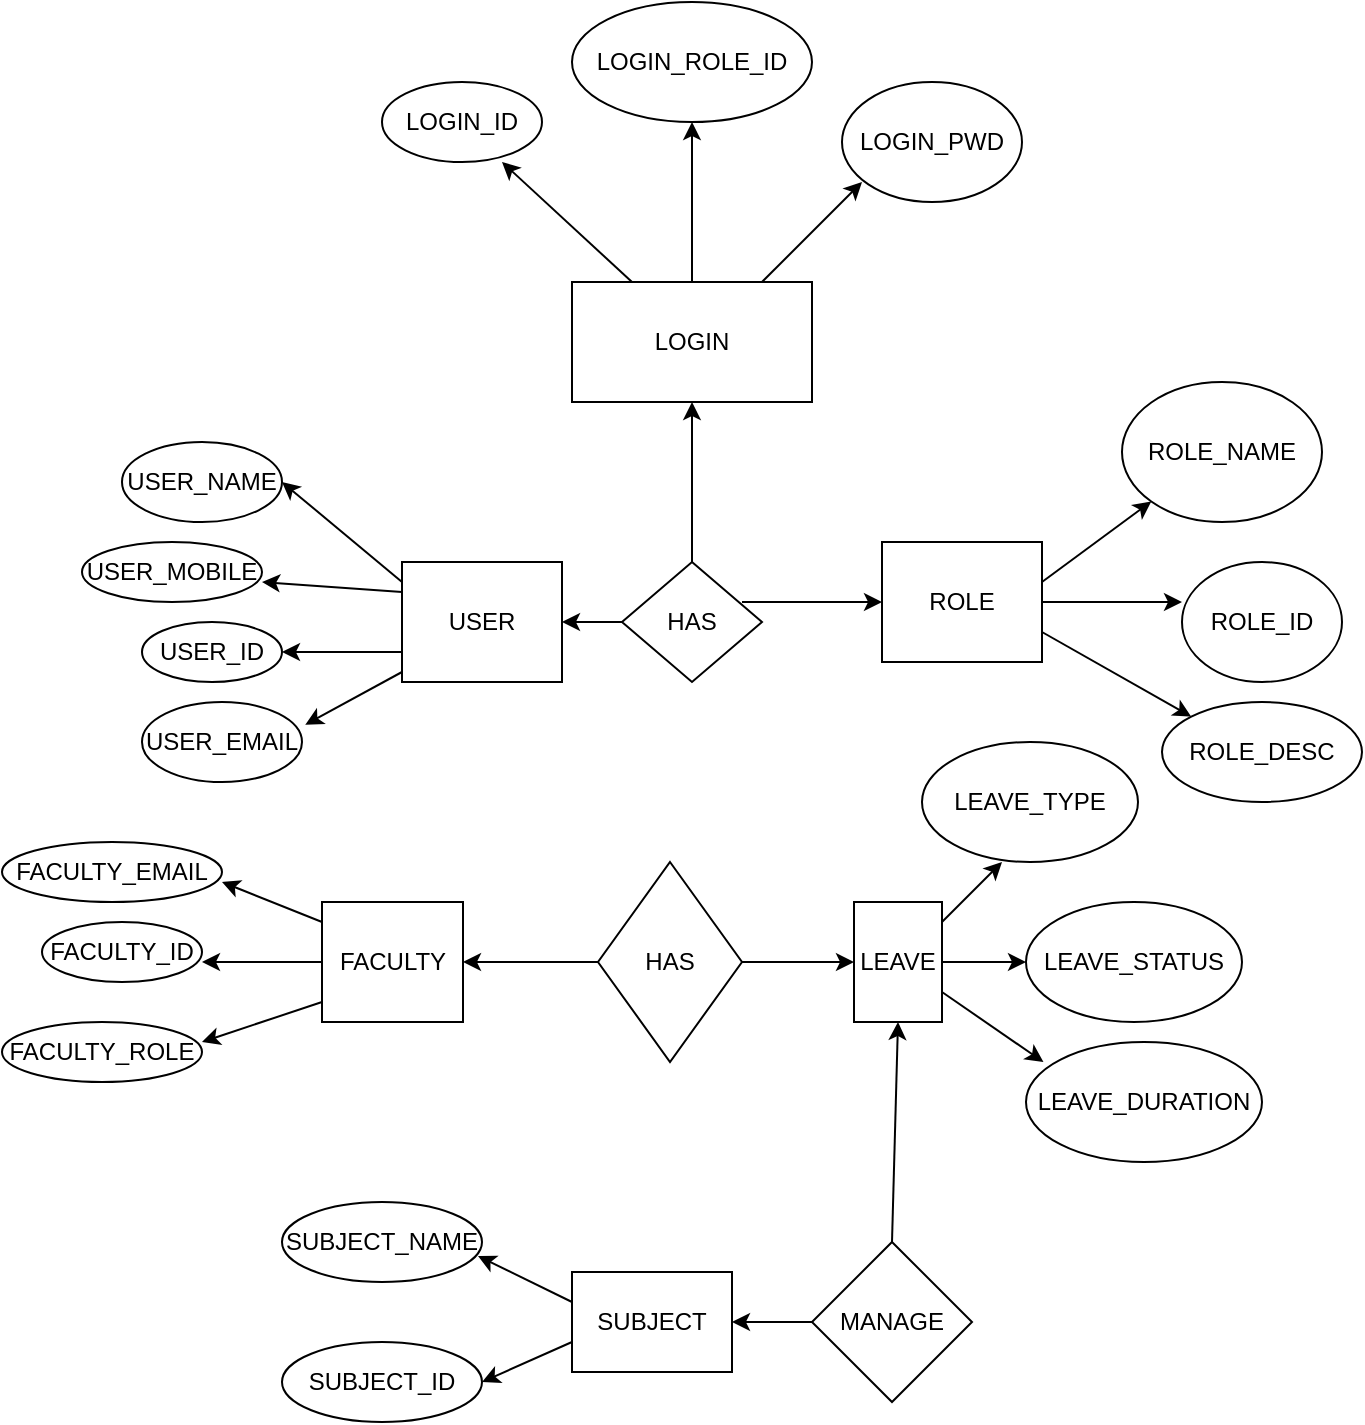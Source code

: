 <mxfile version="17.4.4" type="device"><diagram id="tucDrUS0IhBs5XFShsl8" name="Page-1"><mxGraphModel dx="1038" dy="579" grid="1" gridSize="10" guides="1" tooltips="1" connect="1" arrows="1" fold="1" page="1" pageScale="1" pageWidth="850" pageHeight="1100" math="0" shadow="0"><root><mxCell id="0"/><mxCell id="1" parent="0"/><mxCell id="PcbiQ_AjhFpN2HS_P0sR-11" style="edgeStyle=orthogonalEdgeStyle;rounded=0;orthogonalLoop=1;jettySize=auto;html=1;" edge="1" parent="1" source="PcbiQ_AjhFpN2HS_P0sR-10" target="PcbiQ_AjhFpN2HS_P0sR-12"><mxGeometry relative="1" as="geometry"><mxPoint x="340" y="510" as="targetPoint"/></mxGeometry></mxCell><mxCell id="PcbiQ_AjhFpN2HS_P0sR-24" value="" style="edgeStyle=orthogonalEdgeStyle;rounded=0;orthogonalLoop=1;jettySize=auto;html=1;" edge="1" parent="1" source="PcbiQ_AjhFpN2HS_P0sR-10" target="PcbiQ_AjhFpN2HS_P0sR-23"><mxGeometry relative="1" as="geometry"/></mxCell><mxCell id="PcbiQ_AjhFpN2HS_P0sR-10" value="HAS" style="rhombus;whiteSpace=wrap;html=1;" vertex="1" parent="1"><mxGeometry x="390" y="480" width="70" height="60" as="geometry"/></mxCell><mxCell id="PcbiQ_AjhFpN2HS_P0sR-13" value="USER_ID" style="ellipse;whiteSpace=wrap;html=1;rounded=0;" vertex="1" parent="1"><mxGeometry x="150" y="510" width="70" height="30" as="geometry"/></mxCell><mxCell id="PcbiQ_AjhFpN2HS_P0sR-15" value="USER_NAME" style="ellipse;whiteSpace=wrap;html=1;rounded=0;" vertex="1" parent="1"><mxGeometry x="140" y="420" width="80" height="40" as="geometry"/></mxCell><mxCell id="PcbiQ_AjhFpN2HS_P0sR-17" value="USER_EMAIL&lt;br&gt;" style="ellipse;whiteSpace=wrap;html=1;rounded=0;" vertex="1" parent="1"><mxGeometry x="150" y="550" width="80" height="40" as="geometry"/></mxCell><mxCell id="PcbiQ_AjhFpN2HS_P0sR-12" value="USER" style="rounded=0;whiteSpace=wrap;html=1;" vertex="1" parent="1"><mxGeometry x="280" y="480" width="80" height="60" as="geometry"/></mxCell><mxCell id="PcbiQ_AjhFpN2HS_P0sR-20" value="USER_MOBILE" style="ellipse;whiteSpace=wrap;html=1;" vertex="1" parent="1"><mxGeometry x="120" y="470" width="90" height="30" as="geometry"/></mxCell><mxCell id="PcbiQ_AjhFpN2HS_P0sR-26" value="" style="edgeStyle=orthogonalEdgeStyle;rounded=0;orthogonalLoop=1;jettySize=auto;html=1;" edge="1" parent="1" source="PcbiQ_AjhFpN2HS_P0sR-23" target="PcbiQ_AjhFpN2HS_P0sR-25"><mxGeometry relative="1" as="geometry"/></mxCell><mxCell id="PcbiQ_AjhFpN2HS_P0sR-23" value="LOGIN" style="whiteSpace=wrap;html=1;" vertex="1" parent="1"><mxGeometry x="365" y="340" width="120" height="60" as="geometry"/></mxCell><mxCell id="PcbiQ_AjhFpN2HS_P0sR-25" value="LOGIN_ROLE_ID" style="ellipse;whiteSpace=wrap;html=1;" vertex="1" parent="1"><mxGeometry x="365" y="200" width="120" height="60" as="geometry"/></mxCell><mxCell id="PcbiQ_AjhFpN2HS_P0sR-27" value="LOGIN_ID" style="ellipse;whiteSpace=wrap;html=1;" vertex="1" parent="1"><mxGeometry x="270" y="240" width="80" height="40" as="geometry"/></mxCell><mxCell id="PcbiQ_AjhFpN2HS_P0sR-30" value="" style="endArrow=classic;html=1;rounded=0;" edge="1" parent="1"><mxGeometry width="50" height="50" relative="1" as="geometry"><mxPoint x="460" y="340" as="sourcePoint"/><mxPoint x="510" y="290" as="targetPoint"/><Array as="points"><mxPoint x="480" y="320"/></Array></mxGeometry></mxCell><mxCell id="PcbiQ_AjhFpN2HS_P0sR-31" value="LOGIN_PWD" style="ellipse;whiteSpace=wrap;html=1;" vertex="1" parent="1"><mxGeometry x="500" y="240" width="90" height="60" as="geometry"/></mxCell><mxCell id="PcbiQ_AjhFpN2HS_P0sR-32" value="" style="endArrow=classic;html=1;rounded=0;exitX=0.25;exitY=0;exitDx=0;exitDy=0;" edge="1" parent="1" source="PcbiQ_AjhFpN2HS_P0sR-23"><mxGeometry width="50" height="50" relative="1" as="geometry"><mxPoint x="365" y="340" as="sourcePoint"/><mxPoint x="330" y="280" as="targetPoint"/></mxGeometry></mxCell><mxCell id="PcbiQ_AjhFpN2HS_P0sR-33" value="" style="endArrow=classic;html=1;rounded=0;exitX=0;exitY=0.25;exitDx=0;exitDy=0;" edge="1" parent="1" source="PcbiQ_AjhFpN2HS_P0sR-12"><mxGeometry width="50" height="50" relative="1" as="geometry"><mxPoint x="310" y="480" as="sourcePoint"/><mxPoint x="210" y="490" as="targetPoint"/></mxGeometry></mxCell><mxCell id="PcbiQ_AjhFpN2HS_P0sR-35" value="" style="endArrow=classic;html=1;rounded=0;exitX=0;exitY=0.75;exitDx=0;exitDy=0;entryX=1;entryY=0.5;entryDx=0;entryDy=0;" edge="1" parent="1" source="PcbiQ_AjhFpN2HS_P0sR-12" target="PcbiQ_AjhFpN2HS_P0sR-13"><mxGeometry width="50" height="50" relative="1" as="geometry"><mxPoint x="240" y="530" as="sourcePoint"/><mxPoint x="290" y="480" as="targetPoint"/></mxGeometry></mxCell><mxCell id="PcbiQ_AjhFpN2HS_P0sR-36" value="" style="endArrow=classic;html=1;rounded=0;entryX=1.02;entryY=0.285;entryDx=0;entryDy=0;entryPerimeter=0;" edge="1" parent="1" target="PcbiQ_AjhFpN2HS_P0sR-17"><mxGeometry width="50" height="50" relative="1" as="geometry"><mxPoint x="280" y="535" as="sourcePoint"/><mxPoint x="330" y="485" as="targetPoint"/></mxGeometry></mxCell><mxCell id="PcbiQ_AjhFpN2HS_P0sR-37" value="" style="endArrow=classic;html=1;rounded=0;entryX=1;entryY=0.5;entryDx=0;entryDy=0;" edge="1" parent="1" target="PcbiQ_AjhFpN2HS_P0sR-15"><mxGeometry width="50" height="50" relative="1" as="geometry"><mxPoint x="280" y="490" as="sourcePoint"/><mxPoint x="330" y="440" as="targetPoint"/></mxGeometry></mxCell><mxCell id="PcbiQ_AjhFpN2HS_P0sR-38" value="" style="endArrow=classic;html=1;rounded=0;" edge="1" parent="1" target="PcbiQ_AjhFpN2HS_P0sR-39"><mxGeometry width="50" height="50" relative="1" as="geometry"><mxPoint x="450" y="500" as="sourcePoint"/><mxPoint x="510" y="500" as="targetPoint"/></mxGeometry></mxCell><mxCell id="PcbiQ_AjhFpN2HS_P0sR-39" value="ROLE" style="rounded=0;whiteSpace=wrap;html=1;" vertex="1" parent="1"><mxGeometry x="520" y="470" width="80" height="60" as="geometry"/></mxCell><mxCell id="PcbiQ_AjhFpN2HS_P0sR-40" value="" style="endArrow=classic;html=1;rounded=0;entryX=0;entryY=1;entryDx=0;entryDy=0;" edge="1" parent="1" target="PcbiQ_AjhFpN2HS_P0sR-44"><mxGeometry width="50" height="50" relative="1" as="geometry"><mxPoint x="600" y="490" as="sourcePoint"/><mxPoint x="660" y="460" as="targetPoint"/></mxGeometry></mxCell><mxCell id="PcbiQ_AjhFpN2HS_P0sR-42" value="" style="endArrow=classic;html=1;rounded=0;exitX=1;exitY=0.5;exitDx=0;exitDy=0;" edge="1" parent="1" source="PcbiQ_AjhFpN2HS_P0sR-39"><mxGeometry width="50" height="50" relative="1" as="geometry"><mxPoint x="610" y="500" as="sourcePoint"/><mxPoint x="670" y="500" as="targetPoint"/></mxGeometry></mxCell><mxCell id="PcbiQ_AjhFpN2HS_P0sR-43" value="" style="endArrow=classic;html=1;rounded=0;exitX=1;exitY=0.75;exitDx=0;exitDy=0;entryX=0;entryY=0;entryDx=0;entryDy=0;" edge="1" parent="1" source="PcbiQ_AjhFpN2HS_P0sR-39" target="PcbiQ_AjhFpN2HS_P0sR-46"><mxGeometry width="50" height="50" relative="1" as="geometry"><mxPoint x="610" y="500" as="sourcePoint"/><mxPoint x="680" y="530" as="targetPoint"/></mxGeometry></mxCell><mxCell id="PcbiQ_AjhFpN2HS_P0sR-44" value="ROLE_NAME" style="ellipse;whiteSpace=wrap;html=1;" vertex="1" parent="1"><mxGeometry x="640" y="390" width="100" height="70" as="geometry"/></mxCell><mxCell id="PcbiQ_AjhFpN2HS_P0sR-45" value="ROLE_ID" style="ellipse;whiteSpace=wrap;html=1;" vertex="1" parent="1"><mxGeometry x="670" y="480" width="80" height="60" as="geometry"/></mxCell><mxCell id="PcbiQ_AjhFpN2HS_P0sR-46" value="ROLE_DESC" style="ellipse;whiteSpace=wrap;html=1;" vertex="1" parent="1"><mxGeometry x="660" y="550" width="100" height="50" as="geometry"/></mxCell><mxCell id="PcbiQ_AjhFpN2HS_P0sR-49" value="" style="edgeStyle=orthogonalEdgeStyle;rounded=0;orthogonalLoop=1;jettySize=auto;html=1;" edge="1" parent="1" source="PcbiQ_AjhFpN2HS_P0sR-47" target="PcbiQ_AjhFpN2HS_P0sR-48"><mxGeometry relative="1" as="geometry"/></mxCell><mxCell id="PcbiQ_AjhFpN2HS_P0sR-57" value="" style="edgeStyle=orthogonalEdgeStyle;rounded=0;orthogonalLoop=1;jettySize=auto;html=1;" edge="1" parent="1" source="PcbiQ_AjhFpN2HS_P0sR-47" target="PcbiQ_AjhFpN2HS_P0sR-56"><mxGeometry relative="1" as="geometry"/></mxCell><mxCell id="PcbiQ_AjhFpN2HS_P0sR-47" value="HAS" style="rhombus;whiteSpace=wrap;html=1;" vertex="1" parent="1"><mxGeometry x="378" y="630" width="72" height="100" as="geometry"/></mxCell><mxCell id="PcbiQ_AjhFpN2HS_P0sR-48" value="FACULTY" style="whiteSpace=wrap;html=1;" vertex="1" parent="1"><mxGeometry x="240" y="650" width="70.5" height="60" as="geometry"/></mxCell><mxCell id="PcbiQ_AjhFpN2HS_P0sR-50" value="" style="endArrow=classic;html=1;rounded=0;" edge="1" parent="1"><mxGeometry width="50" height="50" relative="1" as="geometry"><mxPoint x="240" y="660" as="sourcePoint"/><mxPoint x="190" y="640" as="targetPoint"/></mxGeometry></mxCell><mxCell id="PcbiQ_AjhFpN2HS_P0sR-51" value="" style="endArrow=classic;html=1;rounded=0;" edge="1" parent="1"><mxGeometry width="50" height="50" relative="1" as="geometry"><mxPoint x="240" y="680" as="sourcePoint"/><mxPoint x="180" y="680" as="targetPoint"/></mxGeometry></mxCell><mxCell id="PcbiQ_AjhFpN2HS_P0sR-52" value="" style="endArrow=classic;html=1;rounded=0;" edge="1" parent="1"><mxGeometry width="50" height="50" relative="1" as="geometry"><mxPoint x="240" y="700" as="sourcePoint"/><mxPoint x="180" y="720" as="targetPoint"/></mxGeometry></mxCell><mxCell id="PcbiQ_AjhFpN2HS_P0sR-53" value="FACULTY_EMAIL" style="ellipse;whiteSpace=wrap;html=1;" vertex="1" parent="1"><mxGeometry x="80" y="620" width="110" height="30" as="geometry"/></mxCell><mxCell id="PcbiQ_AjhFpN2HS_P0sR-54" value="FACULTY_ID" style="ellipse;whiteSpace=wrap;html=1;" vertex="1" parent="1"><mxGeometry x="100" y="660" width="80" height="30" as="geometry"/></mxCell><mxCell id="PcbiQ_AjhFpN2HS_P0sR-55" value="FACULTY_ROLE" style="ellipse;whiteSpace=wrap;html=1;" vertex="1" parent="1"><mxGeometry x="80" y="710" width="100" height="30" as="geometry"/></mxCell><mxCell id="PcbiQ_AjhFpN2HS_P0sR-59" value="" style="edgeStyle=orthogonalEdgeStyle;rounded=0;orthogonalLoop=1;jettySize=auto;html=1;" edge="1" parent="1" source="PcbiQ_AjhFpN2HS_P0sR-56" target="PcbiQ_AjhFpN2HS_P0sR-58"><mxGeometry relative="1" as="geometry"/></mxCell><mxCell id="PcbiQ_AjhFpN2HS_P0sR-56" value="LEAVE" style="whiteSpace=wrap;html=1;" vertex="1" parent="1"><mxGeometry x="506" y="650" width="44" height="60" as="geometry"/></mxCell><mxCell id="PcbiQ_AjhFpN2HS_P0sR-58" value="LEAVE_STATUS" style="ellipse;whiteSpace=wrap;html=1;" vertex="1" parent="1"><mxGeometry x="592" y="650" width="108" height="60" as="geometry"/></mxCell><mxCell id="PcbiQ_AjhFpN2HS_P0sR-60" value="" style="endArrow=classic;html=1;rounded=0;" edge="1" parent="1"><mxGeometry width="50" height="50" relative="1" as="geometry"><mxPoint x="550" y="660" as="sourcePoint"/><mxPoint x="580" y="630" as="targetPoint"/></mxGeometry></mxCell><mxCell id="PcbiQ_AjhFpN2HS_P0sR-61" value="LEAVE_TYPE" style="ellipse;whiteSpace=wrap;html=1;" vertex="1" parent="1"><mxGeometry x="540" y="570" width="108" height="60" as="geometry"/></mxCell><mxCell id="PcbiQ_AjhFpN2HS_P0sR-63" value="LEAVE_DURATION" style="ellipse;whiteSpace=wrap;html=1;" vertex="1" parent="1"><mxGeometry x="592" y="720" width="118" height="60" as="geometry"/></mxCell><mxCell id="PcbiQ_AjhFpN2HS_P0sR-64" value="" style="endArrow=classic;html=1;rounded=0;exitX=1;exitY=0.75;exitDx=0;exitDy=0;entryX=0.074;entryY=0.167;entryDx=0;entryDy=0;entryPerimeter=0;" edge="1" parent="1" source="PcbiQ_AjhFpN2HS_P0sR-56" target="PcbiQ_AjhFpN2HS_P0sR-63"><mxGeometry width="50" height="50" relative="1" as="geometry"><mxPoint x="560" y="670" as="sourcePoint"/><mxPoint x="590" y="640" as="targetPoint"/></mxGeometry></mxCell><mxCell id="PcbiQ_AjhFpN2HS_P0sR-65" value="MANAGE" style="rhombus;whiteSpace=wrap;html=1;" vertex="1" parent="1"><mxGeometry x="485" y="820" width="80" height="80" as="geometry"/></mxCell><mxCell id="PcbiQ_AjhFpN2HS_P0sR-67" value="" style="endArrow=classic;html=1;rounded=0;entryX=0.5;entryY=1;entryDx=0;entryDy=0;exitX=0.5;exitY=0;exitDx=0;exitDy=0;" edge="1" parent="1" source="PcbiQ_AjhFpN2HS_P0sR-65" target="PcbiQ_AjhFpN2HS_P0sR-56"><mxGeometry width="50" height="50" relative="1" as="geometry"><mxPoint x="520" y="820" as="sourcePoint"/><mxPoint x="570" y="770" as="targetPoint"/></mxGeometry></mxCell><mxCell id="PcbiQ_AjhFpN2HS_P0sR-68" value="" style="endArrow=classic;html=1;rounded=0;" edge="1" parent="1" target="PcbiQ_AjhFpN2HS_P0sR-70"><mxGeometry width="50" height="50" relative="1" as="geometry"><mxPoint x="485" y="860" as="sourcePoint"/><mxPoint x="430" y="860" as="targetPoint"/></mxGeometry></mxCell><mxCell id="PcbiQ_AjhFpN2HS_P0sR-70" value="SUBJECT" style="rounded=0;whiteSpace=wrap;html=1;" vertex="1" parent="1"><mxGeometry x="365" y="835" width="80" height="50" as="geometry"/></mxCell><mxCell id="PcbiQ_AjhFpN2HS_P0sR-71" value="SUBJECT_NAME" style="ellipse;whiteSpace=wrap;html=1;" vertex="1" parent="1"><mxGeometry x="220" y="800" width="100" height="40" as="geometry"/></mxCell><mxCell id="PcbiQ_AjhFpN2HS_P0sR-72" value="SUBJECT_ID" style="ellipse;whiteSpace=wrap;html=1;" vertex="1" parent="1"><mxGeometry x="220" y="870" width="100" height="40" as="geometry"/></mxCell><mxCell id="PcbiQ_AjhFpN2HS_P0sR-73" value="" style="endArrow=classic;html=1;rounded=0;entryX=0.98;entryY=0.675;entryDx=0;entryDy=0;entryPerimeter=0;" edge="1" parent="1" target="PcbiQ_AjhFpN2HS_P0sR-71"><mxGeometry width="50" height="50" relative="1" as="geometry"><mxPoint x="365" y="850" as="sourcePoint"/><mxPoint x="415" y="800" as="targetPoint"/></mxGeometry></mxCell><mxCell id="PcbiQ_AjhFpN2HS_P0sR-74" value="" style="endArrow=classic;html=1;rounded=0;entryX=1;entryY=0.5;entryDx=0;entryDy=0;" edge="1" parent="1" target="PcbiQ_AjhFpN2HS_P0sR-72"><mxGeometry width="50" height="50" relative="1" as="geometry"><mxPoint x="365" y="870" as="sourcePoint"/><mxPoint x="415" y="820" as="targetPoint"/></mxGeometry></mxCell></root></mxGraphModel></diagram></mxfile>